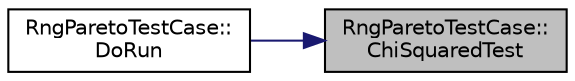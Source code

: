 digraph "RngParetoTestCase::ChiSquaredTest"
{
 // LATEX_PDF_SIZE
  edge [fontname="Helvetica",fontsize="10",labelfontname="Helvetica",labelfontsize="10"];
  node [fontname="Helvetica",fontsize="10",shape=record];
  rankdir="RL";
  Node1 [label="RngParetoTestCase::\lChiSquaredTest",height=0.2,width=0.4,color="black", fillcolor="grey75", style="filled", fontcolor="black",tooltip=" "];
  Node1 -> Node2 [dir="back",color="midnightblue",fontsize="10",style="solid",fontname="Helvetica"];
  Node2 [label="RngParetoTestCase::\lDoRun",height=0.2,width=0.4,color="black", fillcolor="white", style="filled",URL="$class_rng_pareto_test_case.html#abb848c4fda89ed45d7a7bcdab8f345de",tooltip="Implementation to actually run this TestCase."];
}
